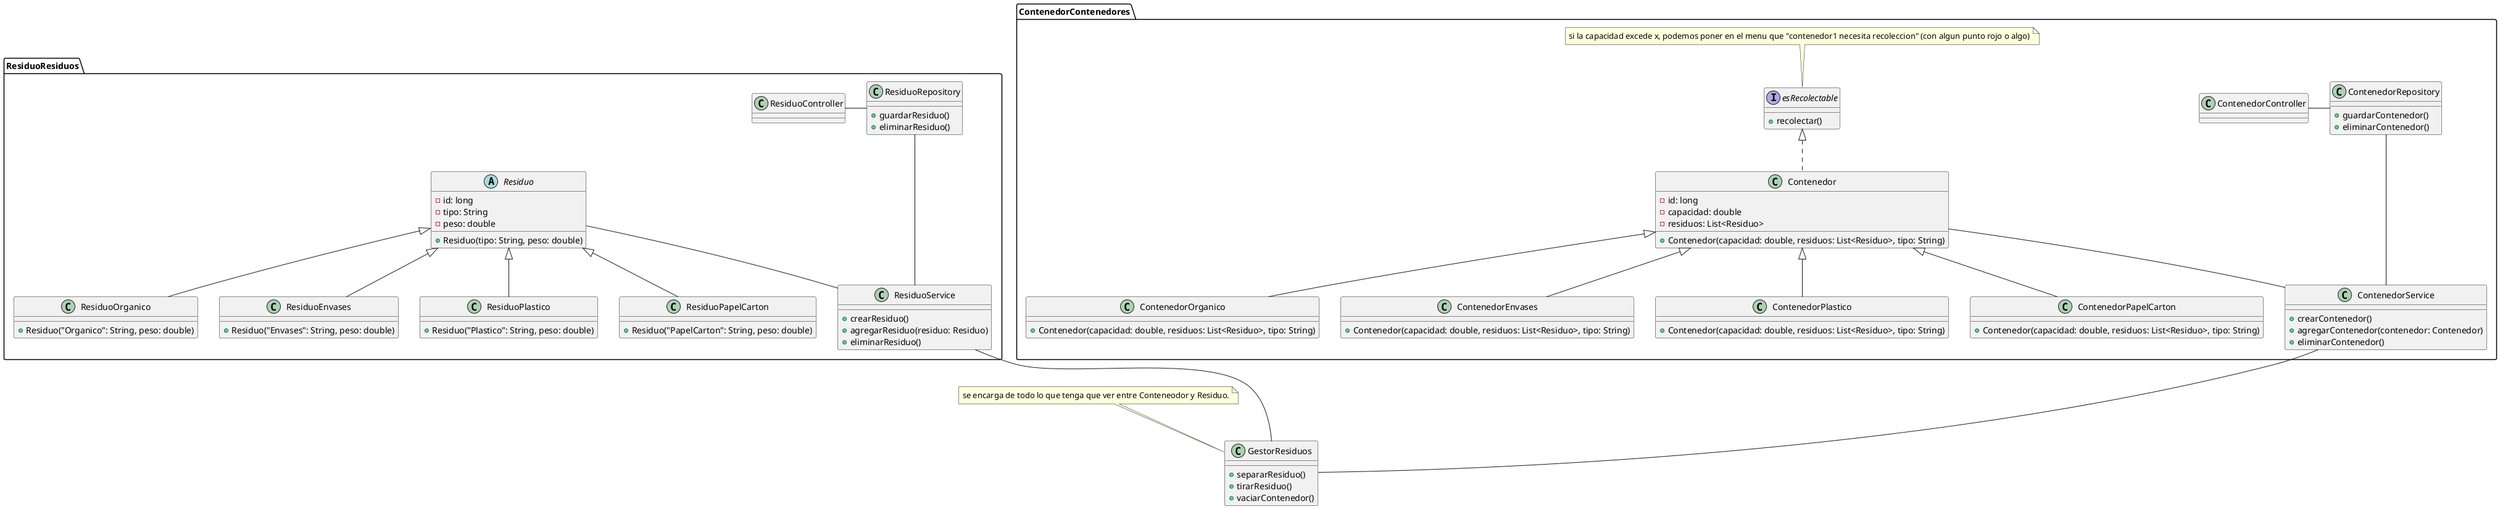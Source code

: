 @startuml

package "ContenedorContenedores" {
   abstract class Contenedor{
       -id: long
       -capacidad: double
       -residuos: List<Residuo>
       +Contenedor(capacidad: double, residuos: List<Residuo>, tipo: String)

   }
   class ContenedorOrganico{
       +Contenedor(capacidad: double, residuos: List<Residuo>, tipo: String)
   }
   class ContenedorEnvases{
       +Contenedor(capacidad: double, residuos: List<Residuo>, tipo: String)
   }
   class ContenedorPlastico{
       +Contenedor(capacidad: double, residuos: List<Residuo>, tipo: String)
   }
   class ContenedorPapelCarton{
       +Contenedor(capacidad: double, residuos: List<Residuo>, tipo: String)
   }
   class ContenedorEnvases extends Contenedor
   class ContenedorPlastico extends Contenedor
   class ContenedorPapelCarton extends Contenedor
   class ContenedorOrganico extends Contenedor
   class ContenedorRepository{
       +guardarContenedor()
       +eliminarContenedor()
   }
    class ContenedorService{
         +crearContenedor()
         +agregarContenedor(contenedor: Contenedor)
         +eliminarContenedor()
    }
    class ContenedorController{}
    interface esRecolectable{
            +recolectar()
    }
    note top of esRecolectable: si la capacidad excede x, podemos poner en el menu que "contenedor1 necesita recoleccion" (con algun punto rojo o algo)
    Contenedor -- ContenedorService
    ContenedorRepository --- ContenedorService
    ContenedorController - ContenedorRepository
    class Contenedor implements esRecolectable


}

package "ResiduoResiduos" {
    abstract class Residuo{
        -id: long
        -tipo: String
        -peso: double
        +Residuo(tipo: String, peso: double)
    }
    class ResiduoOrganico{
        +Residuo("Organico": String, peso: double)
    }
    class ResiduoEnvases{
        +Residuo("Envases": String, peso: double)
    }
    class ResiduoPlastico{
        +Residuo("Plastico": String, peso: double)
    }
    class ResiduoPapelCarton{
        +Residuo("PapelCarton": String, peso: double)
    }
    class ResiduoOrganico extends Residuo
    class ResiduoEnvases extends Residuo
    class ResiduoPlastico extends Residuo
    class ResiduoPapelCarton extends Residuo

    class ResiduoService{
        +crearResiduo()
        +agregarResiduo(residuo: Residuo)
        +eliminarResiduo()
    }
    class ResiduoRepository{
        +guardarResiduo()
        +eliminarResiduo()
    }
    class ResiduoController{}
    Residuo -- ResiduoService
    ResiduoRepository --- ResiduoService
    ResiduoController - ResiduoRepository
}



class GestorResiduos{
    +separarResiduo()
    +tirarResiduo()
    +vaciarContenedor()
}
note top of GestorResiduos: se encarga de todo lo que tenga que ver entre Conteneodor y Residuo.

ResiduoService --- GestorResiduos
ContenedorService --- GestorResiduos

@enduml
